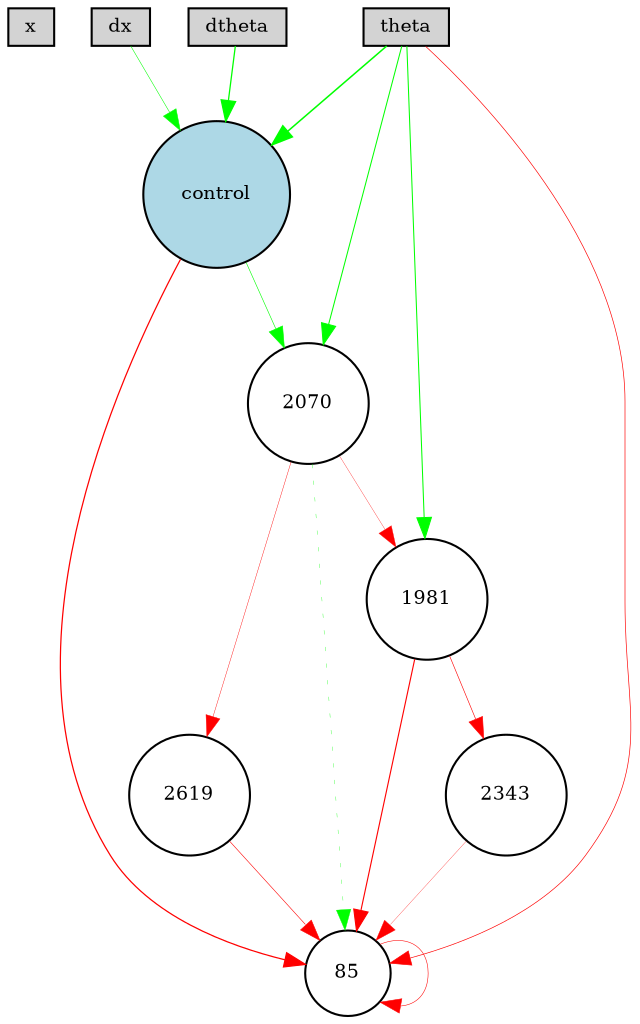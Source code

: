 digraph {
	node [fontsize=9 height=0.2 shape=circle width=0.2]
	x [fillcolor=lightgray shape=box style=filled]
	dx [fillcolor=lightgray shape=box style=filled]
	theta [fillcolor=lightgray shape=box style=filled]
	dtheta [fillcolor=lightgray shape=box style=filled]
	control [fillcolor=lightblue style=filled]
	2343 [fillcolor=white style=filled]
	85 [fillcolor=white style=filled]
	2070 [fillcolor=white style=filled]
	2619 [fillcolor=white style=filled]
	1981 [fillcolor=white style=filled]
	theta -> control [color=green penwidth=0.7329481554120846 style=solid]
	theta -> 85 [color=red penwidth=0.31916755409981246 style=solid]
	dtheta -> control [color=green penwidth=0.6129927190033938 style=solid]
	control -> 85 [color=red penwidth=0.5959915383907644 style=solid]
	theta -> 1981 [color=green penwidth=0.49537012912979694 style=solid]
	1981 -> 85 [color=red penwidth=0.5393786919278392 style=solid]
	theta -> 2070 [color=green penwidth=0.4906566003997581 style=solid]
	2070 -> 85 [color=green penwidth=0.15921443592969386 style=dotted]
	dx -> control [color=green penwidth=0.2576608295016437 style=solid]
	1981 -> 2343 [color=red penwidth=0.29156901355425935 style=solid]
	2343 -> 85 [color=red penwidth=0.1358410886237269 style=solid]
	85 -> 85 [color=red penwidth=0.26038629614625186 style=solid]
	2070 -> 2619 [color=red penwidth=0.19747271483971807 style=solid]
	2619 -> 85 [color=red penwidth=0.2788426142651924 style=solid]
	control -> 2070 [color=green penwidth=0.28603781541821727 style=solid]
	2070 -> 1981 [color=red penwidth=0.14823301979661424 style=solid]
}
